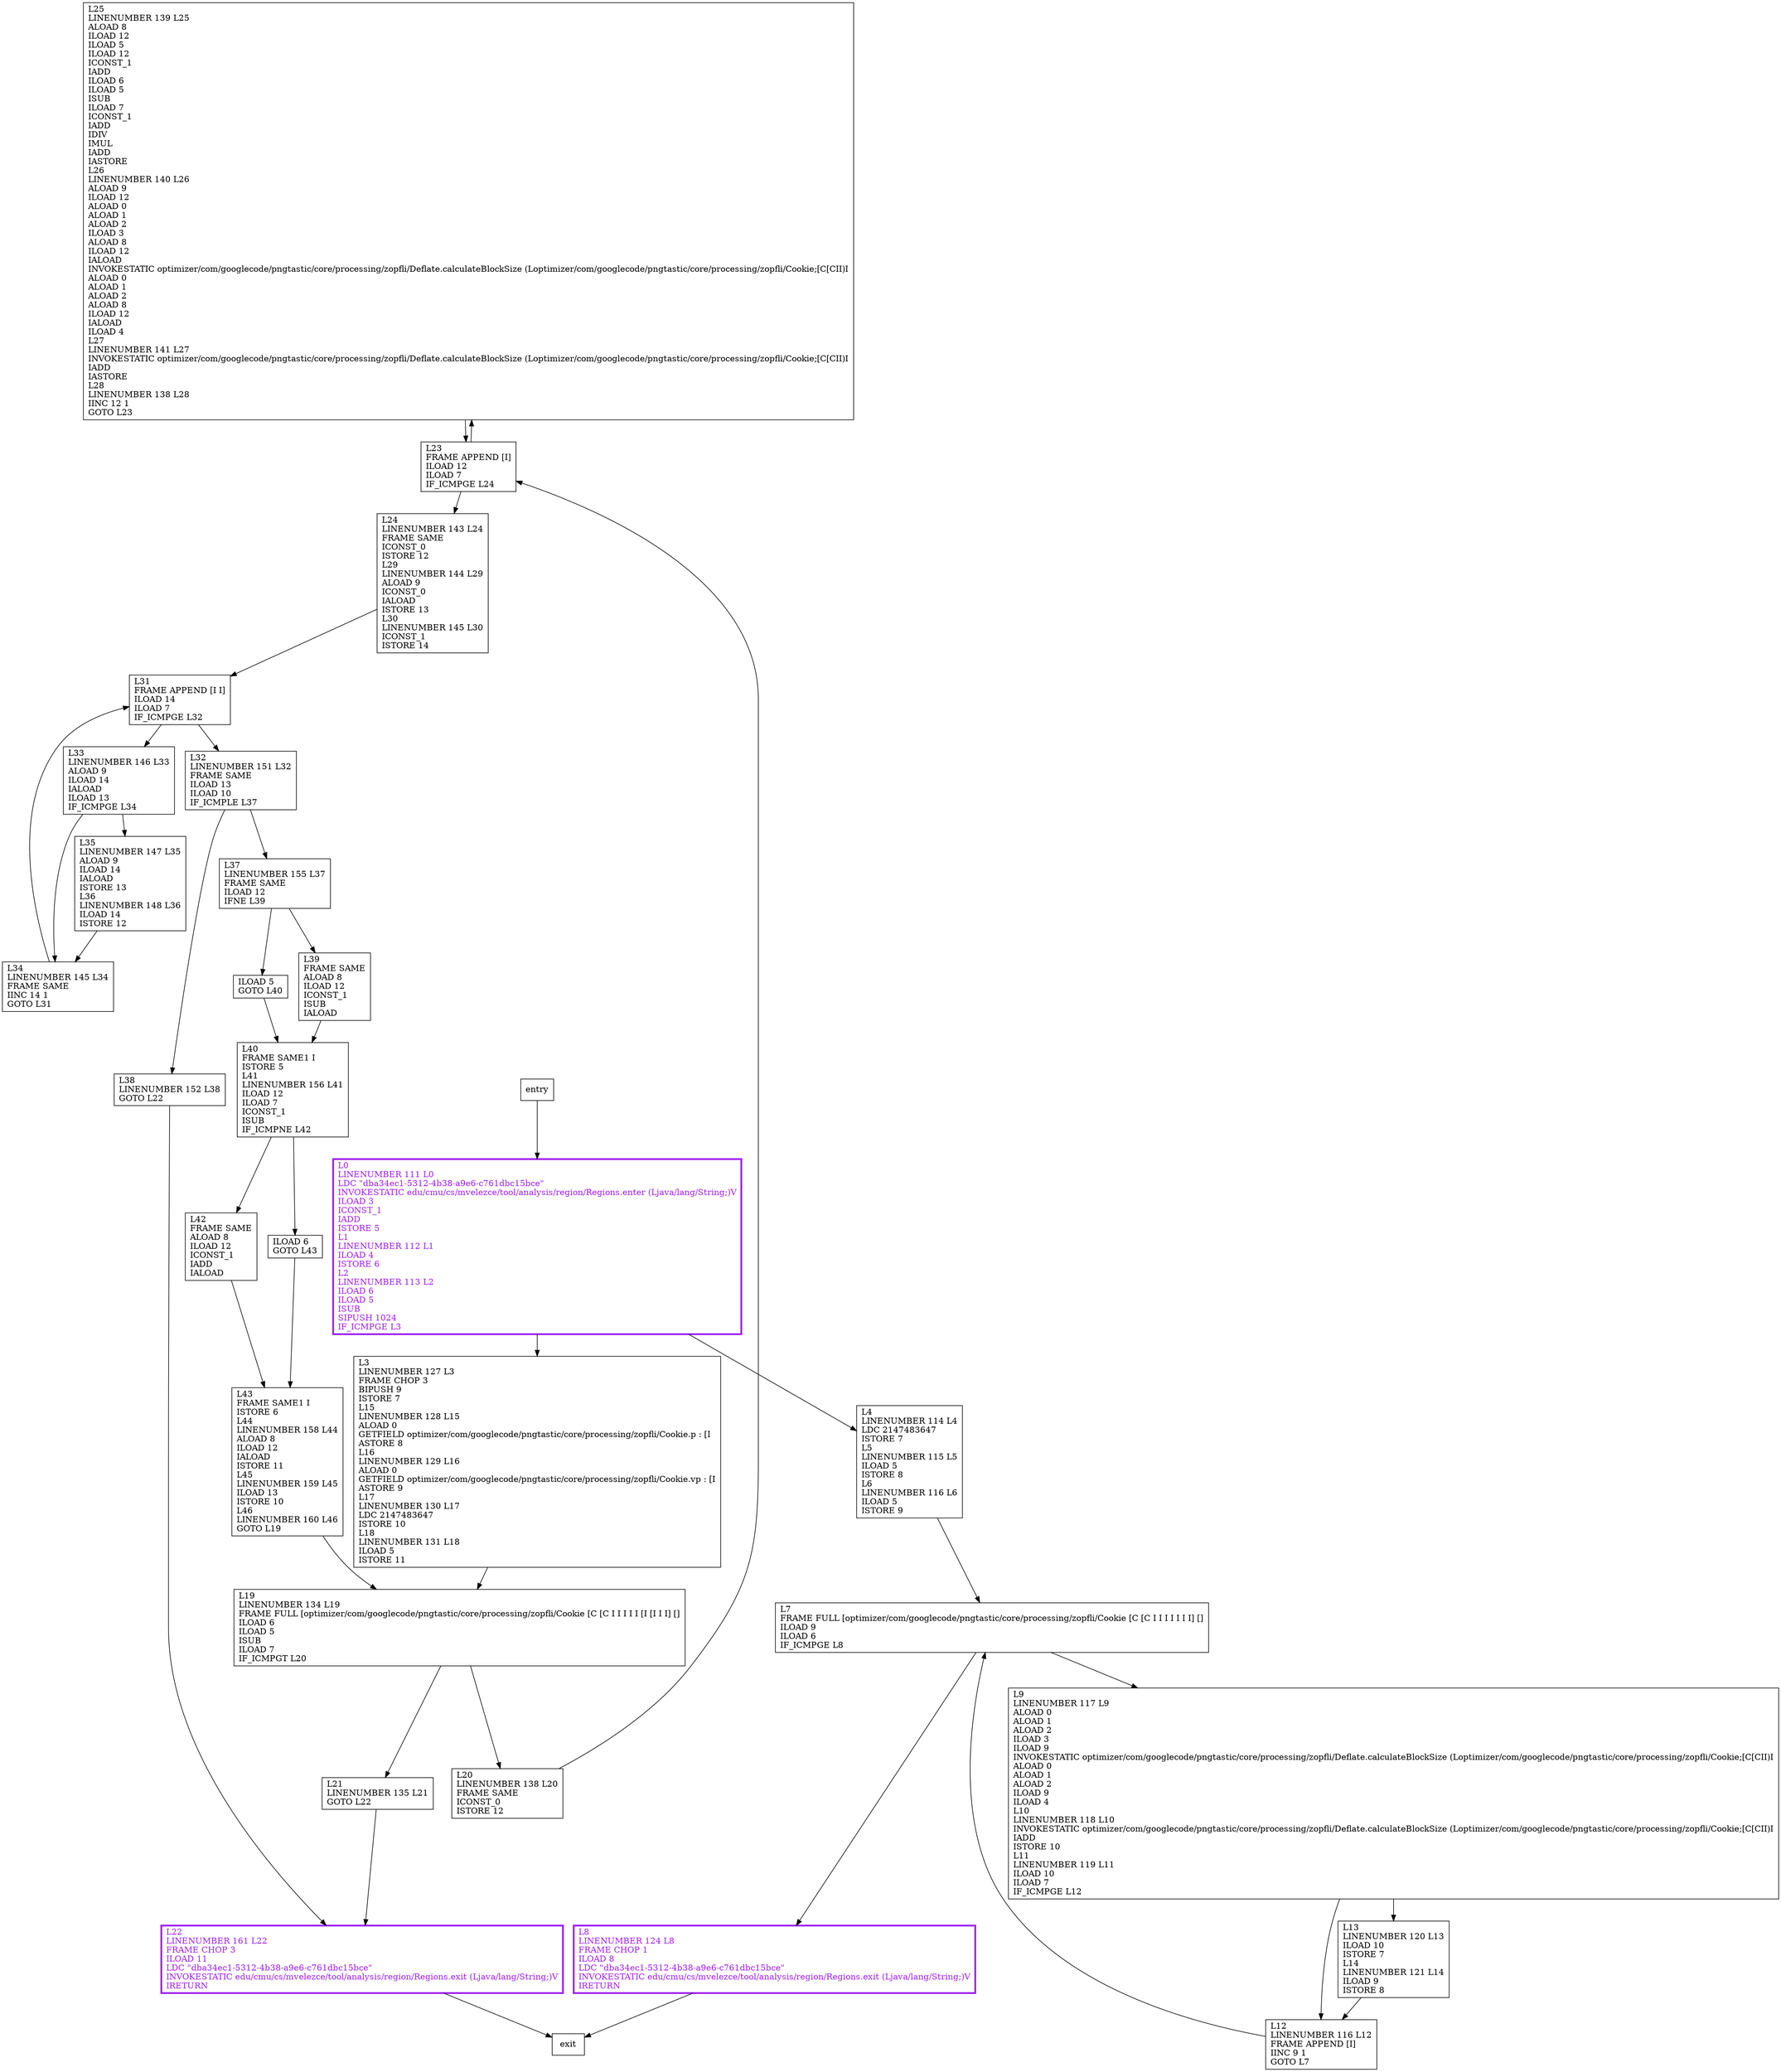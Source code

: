 digraph findMinimum {
node [shape=record];
1470868839 [label="L25\lLINENUMBER 139 L25\lALOAD 8\lILOAD 12\lILOAD 5\lILOAD 12\lICONST_1\lIADD\lILOAD 6\lILOAD 5\lISUB\lILOAD 7\lICONST_1\lIADD\lIDIV\lIMUL\lIADD\lIASTORE\lL26\lLINENUMBER 140 L26\lALOAD 9\lILOAD 12\lALOAD 0\lALOAD 1\lALOAD 2\lILOAD 3\lALOAD 8\lILOAD 12\lIALOAD\lINVOKESTATIC optimizer/com/googlecode/pngtastic/core/processing/zopfli/Deflate.calculateBlockSize (Loptimizer/com/googlecode/pngtastic/core/processing/zopfli/Cookie;[C[CII)I\lALOAD 0\lALOAD 1\lALOAD 2\lALOAD 8\lILOAD 12\lIALOAD\lILOAD 4\lL27\lLINENUMBER 141 L27\lINVOKESTATIC optimizer/com/googlecode/pngtastic/core/processing/zopfli/Deflate.calculateBlockSize (Loptimizer/com/googlecode/pngtastic/core/processing/zopfli/Cookie;[C[CII)I\lIADD\lIASTORE\lL28\lLINENUMBER 138 L28\lIINC 12 1\lGOTO L23\l"];
711197015 [label="L32\lLINENUMBER 151 L32\lFRAME SAME\lILOAD 13\lILOAD 10\lIF_ICMPLE L37\l"];
1593224710 [label="L40\lFRAME SAME1 I\lISTORE 5\lL41\lLINENUMBER 156 L41\lILOAD 12\lILOAD 7\lICONST_1\lISUB\lIF_ICMPNE L42\l"];
260084831 [label="L38\lLINENUMBER 152 L38\lGOTO L22\l"];
1238616099 [label="L13\lLINENUMBER 120 L13\lILOAD 10\lISTORE 7\lL14\lLINENUMBER 121 L14\lILOAD 9\lISTORE 8\l"];
1608633989 [label="L20\lLINENUMBER 138 L20\lFRAME SAME\lICONST_0\lISTORE 12\l"];
1481594086 [label="L34\lLINENUMBER 145 L34\lFRAME SAME\lIINC 14 1\lGOTO L31\l"];
151442075 [label="L12\lLINENUMBER 116 L12\lFRAME APPEND [I]\lIINC 9 1\lGOTO L7\l"];
1440738283 [label="L42\lFRAME SAME\lALOAD 8\lILOAD 12\lICONST_1\lIADD\lIALOAD\l"];
1426725223 [label="L23\lFRAME APPEND [I]\lILOAD 12\lILOAD 7\lIF_ICMPGE L24\l"];
1849015357 [label="ILOAD 6\lGOTO L43\l"];
107994825 [label="L24\lLINENUMBER 143 L24\lFRAME SAME\lICONST_0\lISTORE 12\lL29\lLINENUMBER 144 L29\lALOAD 9\lICONST_0\lIALOAD\lISTORE 13\lL30\lLINENUMBER 145 L30\lICONST_1\lISTORE 14\l"];
768216420 [label="L37\lLINENUMBER 155 L37\lFRAME SAME\lILOAD 12\lIFNE L39\l"];
1569435561 [label="L35\lLINENUMBER 147 L35\lALOAD 9\lILOAD 14\lIALOAD\lISTORE 13\lL36\lLINENUMBER 148 L36\lILOAD 14\lISTORE 12\l"];
1804441305 [label="L3\lLINENUMBER 127 L3\lFRAME CHOP 3\lBIPUSH 9\lISTORE 7\lL15\lLINENUMBER 128 L15\lALOAD 0\lGETFIELD optimizer/com/googlecode/pngtastic/core/processing/zopfli/Cookie.p : [I\lASTORE 8\lL16\lLINENUMBER 129 L16\lALOAD 0\lGETFIELD optimizer/com/googlecode/pngtastic/core/processing/zopfli/Cookie.vp : [I\lASTORE 9\lL17\lLINENUMBER 130 L17\lLDC 2147483647\lISTORE 10\lL18\lLINENUMBER 131 L18\lILOAD 5\lISTORE 11\l"];
267814113 [label="L39\lFRAME SAME\lALOAD 8\lILOAD 12\lICONST_1\lISUB\lIALOAD\l"];
598357562 [label="ILOAD 5\lGOTO L40\l"];
247113419 [label="L9\lLINENUMBER 117 L9\lALOAD 0\lALOAD 1\lALOAD 2\lILOAD 3\lILOAD 9\lINVOKESTATIC optimizer/com/googlecode/pngtastic/core/processing/zopfli/Deflate.calculateBlockSize (Loptimizer/com/googlecode/pngtastic/core/processing/zopfli/Cookie;[C[CII)I\lALOAD 0\lALOAD 1\lALOAD 2\lILOAD 9\lILOAD 4\lL10\lLINENUMBER 118 L10\lINVOKESTATIC optimizer/com/googlecode/pngtastic/core/processing/zopfli/Deflate.calculateBlockSize (Loptimizer/com/googlecode/pngtastic/core/processing/zopfli/Cookie;[C[CII)I\lIADD\lISTORE 10\lL11\lLINENUMBER 119 L11\lILOAD 10\lILOAD 7\lIF_ICMPGE L12\l"];
1466917878 [label="L31\lFRAME APPEND [I I]\lILOAD 14\lILOAD 7\lIF_ICMPGE L32\l"];
1384454980 [label="L33\lLINENUMBER 146 L33\lALOAD 9\lILOAD 14\lIALOAD\lILOAD 13\lIF_ICMPGE L34\l"];
840514538 [label="L0\lLINENUMBER 111 L0\lLDC \"dba34ec1-5312-4b38-a9e6-c761dbc15bce\"\lINVOKESTATIC edu/cmu/cs/mvelezce/tool/analysis/region/Regions.enter (Ljava/lang/String;)V\lILOAD 3\lICONST_1\lIADD\lISTORE 5\lL1\lLINENUMBER 112 L1\lILOAD 4\lISTORE 6\lL2\lLINENUMBER 113 L2\lILOAD 6\lILOAD 5\lISUB\lSIPUSH 1024\lIF_ICMPGE L3\l"];
1768242710 [label="L4\lLINENUMBER 114 L4\lLDC 2147483647\lISTORE 7\lL5\lLINENUMBER 115 L5\lILOAD 5\lISTORE 8\lL6\lLINENUMBER 116 L6\lILOAD 5\lISTORE 9\l"];
923341586 [label="L22\lLINENUMBER 161 L22\lFRAME CHOP 3\lILOAD 11\lLDC \"dba34ec1-5312-4b38-a9e6-c761dbc15bce\"\lINVOKESTATIC edu/cmu/cs/mvelezce/tool/analysis/region/Regions.exit (Ljava/lang/String;)V\lIRETURN\l"];
1615617512 [label="L21\lLINENUMBER 135 L21\lGOTO L22\l"];
484199463 [label="L43\lFRAME SAME1 I\lISTORE 6\lL44\lLINENUMBER 158 L44\lALOAD 8\lILOAD 12\lIALOAD\lISTORE 11\lL45\lLINENUMBER 159 L45\lILOAD 13\lISTORE 10\lL46\lLINENUMBER 160 L46\lGOTO L19\l"];
1971783162 [label="L8\lLINENUMBER 124 L8\lFRAME CHOP 1\lILOAD 8\lLDC \"dba34ec1-5312-4b38-a9e6-c761dbc15bce\"\lINVOKESTATIC edu/cmu/cs/mvelezce/tool/analysis/region/Regions.exit (Ljava/lang/String;)V\lIRETURN\l"];
70695990 [label="L7\lFRAME FULL [optimizer/com/googlecode/pngtastic/core/processing/zopfli/Cookie [C [C I I I I I I I] []\lILOAD 9\lILOAD 6\lIF_ICMPGE L8\l"];
2008106788 [label="L19\lLINENUMBER 134 L19\lFRAME FULL [optimizer/com/googlecode/pngtastic/core/processing/zopfli/Cookie [C [C I I I I I [I [I I I] []\lILOAD 6\lILOAD 5\lISUB\lILOAD 7\lIF_ICMPGT L20\l"];
entry;
exit;
1470868839 -> 1426725223;
711197015 -> 260084831;
711197015 -> 768216420;
1593224710 -> 1440738283;
1593224710 -> 1849015357;
260084831 -> 923341586;
1238616099 -> 151442075;
1608633989 -> 1426725223;
1481594086 -> 1466917878;
151442075 -> 70695990;
1440738283 -> 484199463;
1426725223 -> 1470868839;
1426725223 -> 107994825;
1849015357 -> 484199463;
107994825 -> 1466917878;
768216420 -> 267814113;
768216420 -> 598357562;
1569435561 -> 1481594086;
1804441305 -> 2008106788;
267814113 -> 1593224710;
598357562 -> 1593224710;
247113419 -> 151442075;
247113419 -> 1238616099;
1466917878 -> 711197015;
1466917878 -> 1384454980;
1384454980 -> 1481594086;
1384454980 -> 1569435561;
840514538 -> 1804441305;
840514538 -> 1768242710;
1768242710 -> 70695990;
923341586 -> exit;
1615617512 -> 923341586;
entry -> 840514538;
484199463 -> 2008106788;
1971783162 -> exit;
70695990 -> 247113419;
70695990 -> 1971783162;
2008106788 -> 1615617512;
2008106788 -> 1608633989;
1971783162[fontcolor="purple", penwidth=3, color="purple"];
840514538[fontcolor="purple", penwidth=3, color="purple"];
923341586[fontcolor="purple", penwidth=3, color="purple"];
}
